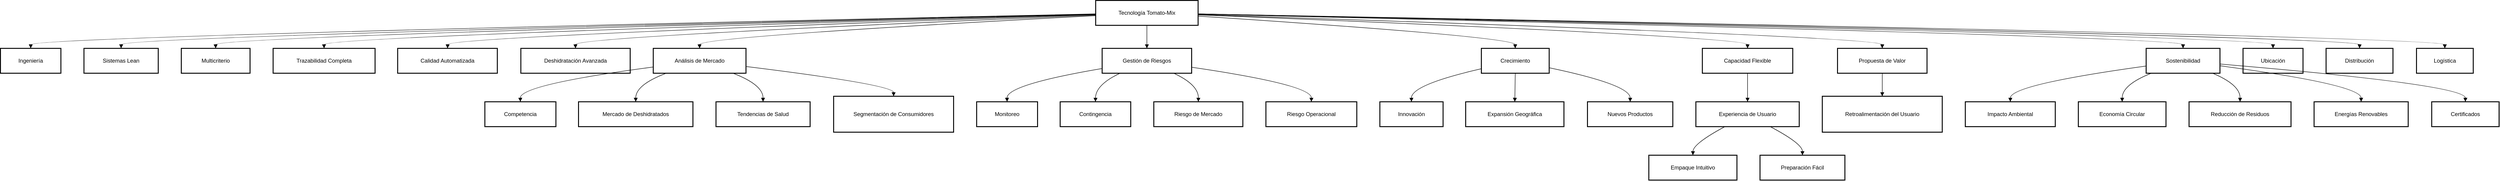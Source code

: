 <mxfile version="28.2.1">
  <diagram name="Page-1" id="47DRKJ1mADJnSln0qRnx">
    <mxGraphModel>
      <root>
        <mxCell id="0" />
        <mxCell id="1" parent="0" />
        <mxCell id="2" value="Tecnología Tomato-Mix" style="whiteSpace=wrap;strokeWidth=2;" vertex="1" parent="1">
          <mxGeometry x="2382" y="8" width="222" height="54" as="geometry" />
        </mxCell>
        <mxCell id="3" value="Ingeniería" style="whiteSpace=wrap;strokeWidth=2;" vertex="1" parent="1">
          <mxGeometry x="8" y="112" width="131" height="54" as="geometry" />
        </mxCell>
        <mxCell id="4" value="Sistemas Lean" style="whiteSpace=wrap;strokeWidth=2;" vertex="1" parent="1">
          <mxGeometry x="189" y="112" width="161" height="54" as="geometry" />
        </mxCell>
        <mxCell id="5" value="Multicriterio" style="whiteSpace=wrap;strokeWidth=2;" vertex="1" parent="1">
          <mxGeometry x="400" y="112" width="149" height="54" as="geometry" />
        </mxCell>
        <mxCell id="6" value="Trazabilidad Completa" style="whiteSpace=wrap;strokeWidth=2;" vertex="1" parent="1">
          <mxGeometry x="599" y="112" width="221" height="54" as="geometry" />
        </mxCell>
        <mxCell id="7" value="Calidad Automatizada" style="whiteSpace=wrap;strokeWidth=2;" vertex="1" parent="1">
          <mxGeometry x="869" y="112" width="216" height="54" as="geometry" />
        </mxCell>
        <mxCell id="8" value="Deshidratación Avanzada" style="whiteSpace=wrap;strokeWidth=2;" vertex="1" parent="1">
          <mxGeometry x="1136" y="112" width="237" height="54" as="geometry" />
        </mxCell>
        <mxCell id="9" value="Análisis de Mercado" style="whiteSpace=wrap;strokeWidth=2;" vertex="1" parent="1">
          <mxGeometry x="1423" y="112" width="201" height="54" as="geometry" />
        </mxCell>
        <mxCell id="10" value="Competencia" style="whiteSpace=wrap;strokeWidth=2;" vertex="1" parent="1">
          <mxGeometry x="1058" y="228" width="154" height="54" as="geometry" />
        </mxCell>
        <mxCell id="11" value="Mercado de Deshidratados" style="whiteSpace=wrap;strokeWidth=2;" vertex="1" parent="1">
          <mxGeometry x="1261" y="228" width="248" height="54" as="geometry" />
        </mxCell>
        <mxCell id="12" value="Tendencias de Salud" style="whiteSpace=wrap;strokeWidth=2;" vertex="1" parent="1">
          <mxGeometry x="1559" y="228" width="204" height="54" as="geometry" />
        </mxCell>
        <mxCell id="13" value="Segmentación de Consumidores" style="whiteSpace=wrap;strokeWidth=2;" vertex="1" parent="1">
          <mxGeometry x="1814" y="216" width="260" height="78" as="geometry" />
        </mxCell>
        <mxCell id="14" value="Gestión de Riesgos" style="whiteSpace=wrap;strokeWidth=2;" vertex="1" parent="1">
          <mxGeometry x="2396" y="112" width="194" height="54" as="geometry" />
        </mxCell>
        <mxCell id="15" value="Monitoreo" style="whiteSpace=wrap;strokeWidth=2;" vertex="1" parent="1">
          <mxGeometry x="2124" y="228" width="132" height="54" as="geometry" />
        </mxCell>
        <mxCell id="16" value="Contingencia" style="whiteSpace=wrap;strokeWidth=2;" vertex="1" parent="1">
          <mxGeometry x="2305" y="228" width="153" height="54" as="geometry" />
        </mxCell>
        <mxCell id="17" value="Riesgo de Mercado" style="whiteSpace=wrap;strokeWidth=2;" vertex="1" parent="1">
          <mxGeometry x="2508" y="228" width="193" height="54" as="geometry" />
        </mxCell>
        <mxCell id="18" value="Riesgo Operacional" style="whiteSpace=wrap;strokeWidth=2;" vertex="1" parent="1">
          <mxGeometry x="2751" y="228" width="197" height="54" as="geometry" />
        </mxCell>
        <mxCell id="19" value="Crecimiento" style="whiteSpace=wrap;strokeWidth=2;" vertex="1" parent="1">
          <mxGeometry x="3218" y="112" width="147" height="54" as="geometry" />
        </mxCell>
        <mxCell id="20" value="Innovación" style="whiteSpace=wrap;strokeWidth=2;" vertex="1" parent="1">
          <mxGeometry x="2998" y="228" width="137" height="54" as="geometry" />
        </mxCell>
        <mxCell id="21" value="Expansión Geográfica" style="whiteSpace=wrap;strokeWidth=2;" vertex="1" parent="1">
          <mxGeometry x="3184" y="228" width="213" height="54" as="geometry" />
        </mxCell>
        <mxCell id="22" value="Nuevos Productos" style="whiteSpace=wrap;strokeWidth=2;" vertex="1" parent="1">
          <mxGeometry x="3448" y="228" width="185" height="54" as="geometry" />
        </mxCell>
        <mxCell id="23" value="Capacidad Flexible" style="whiteSpace=wrap;strokeWidth=2;" vertex="1" parent="1">
          <mxGeometry x="3697" y="112" width="196" height="54" as="geometry" />
        </mxCell>
        <mxCell id="24" value="Experiencia de Usuario" style="whiteSpace=wrap;strokeWidth=2;" vertex="1" parent="1">
          <mxGeometry x="3683" y="228" width="224" height="54" as="geometry" />
        </mxCell>
        <mxCell id="25" value="Empaque Intuitivo" style="whiteSpace=wrap;strokeWidth=2;" vertex="1" parent="1">
          <mxGeometry x="3581" y="344" width="191" height="54" as="geometry" />
        </mxCell>
        <mxCell id="26" value="Preparación Fácil" style="whiteSpace=wrap;strokeWidth=2;" vertex="1" parent="1">
          <mxGeometry x="3822" y="344" width="184" height="54" as="geometry" />
        </mxCell>
        <mxCell id="27" value="Propuesta de Valor" style="whiteSpace=wrap;strokeWidth=2;" vertex="1" parent="1">
          <mxGeometry x="3990" y="112" width="194" height="54" as="geometry" />
        </mxCell>
        <mxCell id="28" value="Retroalimentación del Usuario" style="whiteSpace=wrap;strokeWidth=2;" vertex="1" parent="1">
          <mxGeometry x="3957" y="216" width="260" height="78" as="geometry" />
        </mxCell>
        <mxCell id="29" value="Sostenibilidad" style="whiteSpace=wrap;strokeWidth=2;" vertex="1" parent="1">
          <mxGeometry x="4659" y="112" width="160" height="54" as="geometry" />
        </mxCell>
        <mxCell id="30" value="Impacto Ambiental" style="whiteSpace=wrap;strokeWidth=2;" vertex="1" parent="1">
          <mxGeometry x="4267" y="228" width="195" height="54" as="geometry" />
        </mxCell>
        <mxCell id="31" value="Economía Circular" style="whiteSpace=wrap;strokeWidth=2;" vertex="1" parent="1">
          <mxGeometry x="4512" y="228" width="190" height="54" as="geometry" />
        </mxCell>
        <mxCell id="32" value="Reducción de Residuos" style="whiteSpace=wrap;strokeWidth=2;" vertex="1" parent="1">
          <mxGeometry x="4752" y="228" width="221" height="54" as="geometry" />
        </mxCell>
        <mxCell id="33" value="Energías Renovables" style="whiteSpace=wrap;strokeWidth=2;" vertex="1" parent="1">
          <mxGeometry x="5023" y="228" width="204" height="54" as="geometry" />
        </mxCell>
        <mxCell id="34" value="Certificados" style="whiteSpace=wrap;strokeWidth=2;" vertex="1" parent="1">
          <mxGeometry x="5278" y="228" width="146" height="54" as="geometry" />
        </mxCell>
        <mxCell id="35" value="Ubicación" style="whiteSpace=wrap;strokeWidth=2;" vertex="1" parent="1">
          <mxGeometry x="4869" y="112" width="130" height="54" as="geometry" />
        </mxCell>
        <mxCell id="36" value="Distribución" style="whiteSpace=wrap;strokeWidth=2;" vertex="1" parent="1">
          <mxGeometry x="5049" y="112" width="145" height="54" as="geometry" />
        </mxCell>
        <mxCell id="37" value="Logística" style="whiteSpace=wrap;strokeWidth=2;" vertex="1" parent="1">
          <mxGeometry x="5245" y="112" width="123" height="54" as="geometry" />
        </mxCell>
        <mxCell id="38" value="" style="curved=1;startArrow=none;endArrow=block;exitX=0;exitY=0.54;entryX=0.5;entryY=0;" edge="1" parent="1" source="2" target="3">
          <mxGeometry relative="1" as="geometry">
            <Array as="points">
              <mxPoint x="74" y="87" />
            </Array>
          </mxGeometry>
        </mxCell>
        <mxCell id="39" value="" style="curved=1;startArrow=none;endArrow=block;exitX=0;exitY=0.55;entryX=0.5;entryY=0;" edge="1" parent="1" source="2" target="4">
          <mxGeometry relative="1" as="geometry">
            <Array as="points">
              <mxPoint x="270" y="87" />
            </Array>
          </mxGeometry>
        </mxCell>
        <mxCell id="40" value="" style="curved=1;startArrow=none;endArrow=block;exitX=0;exitY=0.55;entryX=0.5;entryY=0;" edge="1" parent="1" source="2" target="5">
          <mxGeometry relative="1" as="geometry">
            <Array as="points">
              <mxPoint x="474" y="87" />
            </Array>
          </mxGeometry>
        </mxCell>
        <mxCell id="41" value="" style="curved=1;startArrow=none;endArrow=block;exitX=0;exitY=0.56;entryX=0.5;entryY=0;" edge="1" parent="1" source="2" target="6">
          <mxGeometry relative="1" as="geometry">
            <Array as="points">
              <mxPoint x="709" y="87" />
            </Array>
          </mxGeometry>
        </mxCell>
        <mxCell id="42" value="" style="curved=1;startArrow=none;endArrow=block;exitX=0;exitY=0.57;entryX=0.5;entryY=0;" edge="1" parent="1" source="2" target="7">
          <mxGeometry relative="1" as="geometry">
            <Array as="points">
              <mxPoint x="978" y="87" />
            </Array>
          </mxGeometry>
        </mxCell>
        <mxCell id="43" value="" style="curved=1;startArrow=none;endArrow=block;exitX=0;exitY=0.59;entryX=0.5;entryY=0;" edge="1" parent="1" source="2" target="8">
          <mxGeometry relative="1" as="geometry">
            <Array as="points">
              <mxPoint x="1254" y="87" />
            </Array>
          </mxGeometry>
        </mxCell>
        <mxCell id="44" value="" style="curved=1;startArrow=none;endArrow=block;exitX=0;exitY=0.61;entryX=0.5;entryY=0;" edge="1" parent="1" source="2" target="9">
          <mxGeometry relative="1" as="geometry">
            <Array as="points">
              <mxPoint x="1523" y="87" />
            </Array>
          </mxGeometry>
        </mxCell>
        <mxCell id="45" value="" style="curved=1;startArrow=none;endArrow=block;exitX=0;exitY=0.75;entryX=0.5;entryY=0;" edge="1" parent="1" source="9" target="10">
          <mxGeometry relative="1" as="geometry">
            <Array as="points">
              <mxPoint x="1134" y="191" />
            </Array>
          </mxGeometry>
        </mxCell>
        <mxCell id="46" value="" style="curved=1;startArrow=none;endArrow=block;exitX=0.14;exitY=1;entryX=0.5;entryY=0;" edge="1" parent="1" source="9" target="11">
          <mxGeometry relative="1" as="geometry">
            <Array as="points">
              <mxPoint x="1385" y="191" />
            </Array>
          </mxGeometry>
        </mxCell>
        <mxCell id="47" value="" style="curved=1;startArrow=none;endArrow=block;exitX=0.86;exitY=1;entryX=0.5;entryY=0;" edge="1" parent="1" source="9" target="12">
          <mxGeometry relative="1" as="geometry">
            <Array as="points">
              <mxPoint x="1661" y="191" />
            </Array>
          </mxGeometry>
        </mxCell>
        <mxCell id="48" value="" style="curved=1;startArrow=none;endArrow=block;exitX=1;exitY=0.73;entryX=0.5;entryY=0;" edge="1" parent="1" source="9" target="13">
          <mxGeometry relative="1" as="geometry">
            <Array as="points">
              <mxPoint x="1944" y="191" />
            </Array>
          </mxGeometry>
        </mxCell>
        <mxCell id="49" value="" style="curved=1;startArrow=none;endArrow=block;exitX=0.5;exitY=1;entryX=0.5;entryY=0;" edge="1" parent="1" source="2" target="14">
          <mxGeometry relative="1" as="geometry">
            <Array as="points" />
          </mxGeometry>
        </mxCell>
        <mxCell id="50" value="" style="curved=1;startArrow=none;endArrow=block;exitX=0;exitY=0.81;entryX=0.5;entryY=0;" edge="1" parent="1" source="14" target="15">
          <mxGeometry relative="1" as="geometry">
            <Array as="points">
              <mxPoint x="2189" y="191" />
            </Array>
          </mxGeometry>
        </mxCell>
        <mxCell id="51" value="" style="curved=1;startArrow=none;endArrow=block;exitX=0.2;exitY=1;entryX=0.5;entryY=0;" edge="1" parent="1" source="14" target="16">
          <mxGeometry relative="1" as="geometry">
            <Array as="points">
              <mxPoint x="2382" y="191" />
            </Array>
          </mxGeometry>
        </mxCell>
        <mxCell id="52" value="" style="curved=1;startArrow=none;endArrow=block;exitX=0.8;exitY=1;entryX=0.5;entryY=0;" edge="1" parent="1" source="14" target="17">
          <mxGeometry relative="1" as="geometry">
            <Array as="points">
              <mxPoint x="2605" y="191" />
            </Array>
          </mxGeometry>
        </mxCell>
        <mxCell id="53" value="" style="curved=1;startArrow=none;endArrow=block;exitX=1;exitY=0.76;entryX=0.5;entryY=0;" edge="1" parent="1" source="14" target="18">
          <mxGeometry relative="1" as="geometry">
            <Array as="points">
              <mxPoint x="2850" y="191" />
            </Array>
          </mxGeometry>
        </mxCell>
        <mxCell id="54" value="" style="curved=1;startArrow=none;endArrow=block;exitX=1;exitY=0.63;entryX=0.5;entryY=0;" edge="1" parent="1" source="2" target="19">
          <mxGeometry relative="1" as="geometry">
            <Array as="points">
              <mxPoint x="3291" y="87" />
            </Array>
          </mxGeometry>
        </mxCell>
        <mxCell id="55" value="" style="curved=1;startArrow=none;endArrow=block;exitX=0;exitY=0.82;entryX=0.5;entryY=0;" edge="1" parent="1" source="19" target="20">
          <mxGeometry relative="1" as="geometry">
            <Array as="points">
              <mxPoint x="3066" y="191" />
            </Array>
          </mxGeometry>
        </mxCell>
        <mxCell id="56" value="" style="curved=1;startArrow=none;endArrow=block;exitX=0.5;exitY=1;entryX=0.5;entryY=0;" edge="1" parent="1" source="19" target="21">
          <mxGeometry relative="1" as="geometry">
            <Array as="points" />
          </mxGeometry>
        </mxCell>
        <mxCell id="57" value="" style="curved=1;startArrow=none;endArrow=block;exitX=1;exitY=0.78;entryX=0.5;entryY=0;" edge="1" parent="1" source="19" target="22">
          <mxGeometry relative="1" as="geometry">
            <Array as="points">
              <mxPoint x="3541" y="191" />
            </Array>
          </mxGeometry>
        </mxCell>
        <mxCell id="58" value="" style="curved=1;startArrow=none;endArrow=block;exitX=1;exitY=0.58;entryX=0.5;entryY=0;" edge="1" parent="1" source="2" target="23">
          <mxGeometry relative="1" as="geometry">
            <Array as="points">
              <mxPoint x="3795" y="87" />
            </Array>
          </mxGeometry>
        </mxCell>
        <mxCell id="59" value="" style="curved=1;startArrow=none;endArrow=block;exitX=0.5;exitY=1;entryX=0.5;entryY=0;" edge="1" parent="1" source="23" target="24">
          <mxGeometry relative="1" as="geometry">
            <Array as="points" />
          </mxGeometry>
        </mxCell>
        <mxCell id="60" value="" style="curved=1;startArrow=none;endArrow=block;exitX=0.28;exitY=1;entryX=0.5;entryY=0;" edge="1" parent="1" source="24" target="25">
          <mxGeometry relative="1" as="geometry">
            <Array as="points">
              <mxPoint x="3677" y="319" />
            </Array>
          </mxGeometry>
        </mxCell>
        <mxCell id="61" value="" style="curved=1;startArrow=none;endArrow=block;exitX=0.72;exitY=1;entryX=0.5;entryY=0;" edge="1" parent="1" source="24" target="26">
          <mxGeometry relative="1" as="geometry">
            <Array as="points">
              <mxPoint x="3914" y="319" />
            </Array>
          </mxGeometry>
        </mxCell>
        <mxCell id="62" value="" style="curved=1;startArrow=none;endArrow=block;exitX=1;exitY=0.57;entryX=0.5;entryY=0;" edge="1" parent="1" source="2" target="27">
          <mxGeometry relative="1" as="geometry">
            <Array as="points">
              <mxPoint x="4087" y="87" />
            </Array>
          </mxGeometry>
        </mxCell>
        <mxCell id="63" value="" style="curved=1;startArrow=none;endArrow=block;exitX=0.5;exitY=1;entryX=0.5;entryY=0;" edge="1" parent="1" source="27" target="28">
          <mxGeometry relative="1" as="geometry">
            <Array as="points" />
          </mxGeometry>
        </mxCell>
        <mxCell id="64" value="" style="curved=1;startArrow=none;endArrow=block;exitX=1;exitY=0.55;entryX=0.5;entryY=0;" edge="1" parent="1" source="2" target="29">
          <mxGeometry relative="1" as="geometry">
            <Array as="points">
              <mxPoint x="4739" y="87" />
            </Array>
          </mxGeometry>
        </mxCell>
        <mxCell id="65" value="" style="curved=1;startArrow=none;endArrow=block;exitX=0;exitY=0.71;entryX=0.5;entryY=0;" edge="1" parent="1" source="29" target="30">
          <mxGeometry relative="1" as="geometry">
            <Array as="points">
              <mxPoint x="4365" y="191" />
            </Array>
          </mxGeometry>
        </mxCell>
        <mxCell id="66" value="" style="curved=1;startArrow=none;endArrow=block;exitX=0.07;exitY=1;entryX=0.5;entryY=0;" edge="1" parent="1" source="29" target="31">
          <mxGeometry relative="1" as="geometry">
            <Array as="points">
              <mxPoint x="4607" y="191" />
            </Array>
          </mxGeometry>
        </mxCell>
        <mxCell id="67" value="" style="curved=1;startArrow=none;endArrow=block;exitX=0.9;exitY=1;entryX=0.5;entryY=0;" edge="1" parent="1" source="29" target="32">
          <mxGeometry relative="1" as="geometry">
            <Array as="points">
              <mxPoint x="4863" y="191" />
            </Array>
          </mxGeometry>
        </mxCell>
        <mxCell id="68" value="" style="curved=1;startArrow=none;endArrow=block;exitX=1;exitY=0.7;entryX=0.5;entryY=0;" edge="1" parent="1" source="29" target="33">
          <mxGeometry relative="1" as="geometry">
            <Array as="points">
              <mxPoint x="5125" y="191" />
            </Array>
          </mxGeometry>
        </mxCell>
        <mxCell id="69" value="" style="curved=1;startArrow=none;endArrow=block;exitX=1;exitY=0.63;entryX=0.5;entryY=0;" edge="1" parent="1" source="29" target="34">
          <mxGeometry relative="1" as="geometry">
            <Array as="points">
              <mxPoint x="5351" y="191" />
            </Array>
          </mxGeometry>
        </mxCell>
        <mxCell id="70" value="" style="curved=1;startArrow=none;endArrow=block;exitX=1;exitY=0.54;entryX=0.5;entryY=0;" edge="1" parent="1" source="2" target="35">
          <mxGeometry relative="1" as="geometry">
            <Array as="points">
              <mxPoint x="4934" y="87" />
            </Array>
          </mxGeometry>
        </mxCell>
        <mxCell id="71" value="" style="curved=1;startArrow=none;endArrow=block;exitX=1;exitY=0.54;entryX=0.5;entryY=0;" edge="1" parent="1" source="2" target="36">
          <mxGeometry relative="1" as="geometry">
            <Array as="points">
              <mxPoint x="5122" y="87" />
            </Array>
          </mxGeometry>
        </mxCell>
        <mxCell id="72" value="" style="curved=1;startArrow=none;endArrow=block;exitX=1;exitY=0.54;entryX=0.5;entryY=0;" edge="1" parent="1" source="2" target="37">
          <mxGeometry relative="1" as="geometry">
            <Array as="points">
              <mxPoint x="5306" y="87" />
            </Array>
          </mxGeometry>
        </mxCell>
      </root>
    </mxGraphModel>
  </diagram>
</mxfile>
